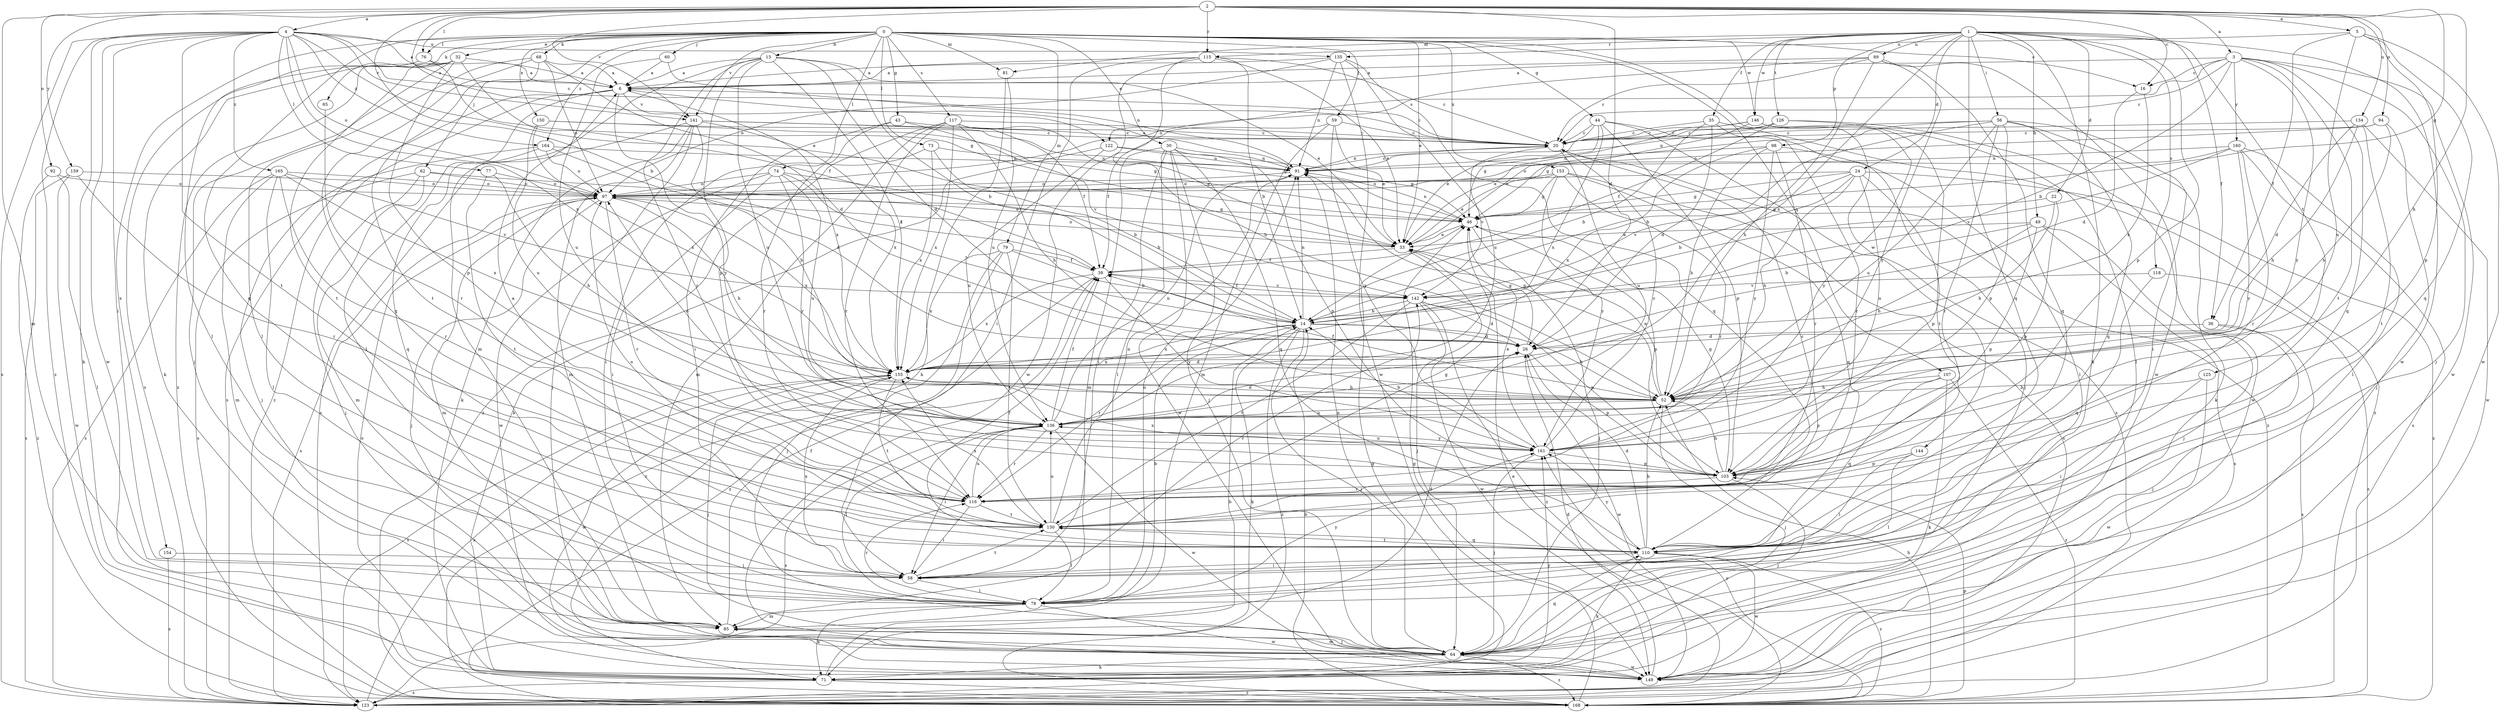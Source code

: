 strict digraph  {
0;
1;
2;
3;
4;
5;
6;
13;
14;
16;
20;
22;
24;
26;
30;
32;
33;
35;
36;
39;
43;
44;
46;
49;
52;
56;
58;
59;
60;
62;
64;
65;
68;
71;
73;
74;
76;
77;
78;
79;
81;
85;
89;
91;
92;
94;
97;
98;
103;
107;
110;
115;
116;
117;
118;
122;
123;
125;
126;
130;
134;
135;
136;
141;
142;
144;
146;
149;
150;
153;
154;
155;
159;
160;
161;
164;
165;
168;
0 -> 13  [label=b];
0 -> 16  [label=c];
0 -> 30  [label=e];
0 -> 32  [label=e];
0 -> 33  [label=e];
0 -> 43  [label=g];
0 -> 44  [label=g];
0 -> 59  [label=j];
0 -> 60  [label=j];
0 -> 62  [label=j];
0 -> 65  [label=k];
0 -> 68  [label=k];
0 -> 73  [label=l];
0 -> 74  [label=l];
0 -> 76  [label=l];
0 -> 79  [label=m];
0 -> 81  [label=m];
0 -> 107  [label=q];
0 -> 110  [label=q];
0 -> 117  [label=s];
0 -> 141  [label=v];
0 -> 144  [label=w];
0 -> 146  [label=w];
0 -> 150  [label=x];
0 -> 153  [label=x];
0 -> 154  [label=x];
0 -> 164  [label=z];
1 -> 22  [label=d];
1 -> 24  [label=d];
1 -> 35  [label=f];
1 -> 36  [label=f];
1 -> 49  [label=h];
1 -> 56  [label=i];
1 -> 71  [label=k];
1 -> 81  [label=m];
1 -> 89  [label=n];
1 -> 98  [label=p];
1 -> 103  [label=p];
1 -> 110  [label=q];
1 -> 115  [label=r];
1 -> 118  [label=s];
1 -> 125  [label=t];
1 -> 126  [label=t];
1 -> 146  [label=w];
1 -> 149  [label=w];
1 -> 155  [label=x];
2 -> 3  [label=a];
2 -> 4  [label=a];
2 -> 5  [label=a];
2 -> 14  [label=b];
2 -> 16  [label=c];
2 -> 26  [label=d];
2 -> 46  [label=g];
2 -> 52  [label=h];
2 -> 76  [label=l];
2 -> 85  [label=m];
2 -> 92  [label=o];
2 -> 94  [label=o];
2 -> 115  [label=r];
2 -> 122  [label=s];
2 -> 134  [label=u];
2 -> 141  [label=v];
2 -> 159  [label=y];
3 -> 6  [label=a];
3 -> 14  [label=b];
3 -> 16  [label=c];
3 -> 20  [label=c];
3 -> 64  [label=j];
3 -> 110  [label=q];
3 -> 122  [label=s];
3 -> 130  [label=t];
3 -> 149  [label=w];
3 -> 160  [label=y];
3 -> 161  [label=y];
4 -> 6  [label=a];
4 -> 20  [label=c];
4 -> 33  [label=e];
4 -> 58  [label=i];
4 -> 71  [label=k];
4 -> 77  [label=l];
4 -> 97  [label=o];
4 -> 123  [label=s];
4 -> 130  [label=t];
4 -> 135  [label=u];
4 -> 141  [label=v];
4 -> 149  [label=w];
4 -> 155  [label=x];
4 -> 164  [label=z];
4 -> 165  [label=z];
4 -> 168  [label=z];
5 -> 36  [label=f];
5 -> 103  [label=p];
5 -> 110  [label=q];
5 -> 135  [label=u];
5 -> 136  [label=u];
5 -> 149  [label=w];
6 -> 20  [label=c];
6 -> 78  [label=l];
6 -> 123  [label=s];
6 -> 141  [label=v];
6 -> 155  [label=x];
6 -> 161  [label=y];
6 -> 168  [label=z];
13 -> 6  [label=a];
13 -> 14  [label=b];
13 -> 26  [label=d];
13 -> 33  [label=e];
13 -> 85  [label=m];
13 -> 103  [label=p];
13 -> 116  [label=r];
13 -> 136  [label=u];
13 -> 155  [label=x];
14 -> 26  [label=d];
14 -> 52  [label=h];
14 -> 64  [label=j];
14 -> 71  [label=k];
14 -> 91  [label=n];
14 -> 116  [label=r];
14 -> 155  [label=x];
14 -> 168  [label=z];
16 -> 26  [label=d];
16 -> 155  [label=x];
20 -> 91  [label=n];
20 -> 136  [label=u];
20 -> 142  [label=v];
20 -> 168  [label=z];
22 -> 46  [label=g];
22 -> 52  [label=h];
22 -> 103  [label=p];
24 -> 14  [label=b];
24 -> 46  [label=g];
24 -> 52  [label=h];
24 -> 97  [label=o];
24 -> 103  [label=p];
24 -> 136  [label=u];
24 -> 142  [label=v];
24 -> 168  [label=z];
26 -> 46  [label=g];
26 -> 103  [label=p];
26 -> 149  [label=w];
26 -> 155  [label=x];
30 -> 58  [label=i];
30 -> 64  [label=j];
30 -> 78  [label=l];
30 -> 85  [label=m];
30 -> 91  [label=n];
30 -> 103  [label=p];
30 -> 110  [label=q];
30 -> 149  [label=w];
32 -> 6  [label=a];
32 -> 39  [label=f];
32 -> 64  [label=j];
32 -> 71  [label=k];
32 -> 103  [label=p];
32 -> 123  [label=s];
32 -> 130  [label=t];
32 -> 168  [label=z];
33 -> 39  [label=f];
33 -> 64  [label=j];
33 -> 97  [label=o];
35 -> 14  [label=b];
35 -> 20  [label=c];
35 -> 26  [label=d];
35 -> 116  [label=r];
35 -> 168  [label=z];
36 -> 26  [label=d];
36 -> 64  [label=j];
36 -> 123  [label=s];
39 -> 142  [label=v];
39 -> 155  [label=x];
39 -> 161  [label=y];
39 -> 168  [label=z];
43 -> 20  [label=c];
43 -> 58  [label=i];
43 -> 116  [label=r];
43 -> 142  [label=v];
44 -> 20  [label=c];
44 -> 33  [label=e];
44 -> 46  [label=g];
44 -> 64  [label=j];
44 -> 103  [label=p];
44 -> 123  [label=s];
44 -> 155  [label=x];
46 -> 33  [label=e];
46 -> 64  [label=j];
46 -> 91  [label=n];
46 -> 103  [label=p];
49 -> 14  [label=b];
49 -> 33  [label=e];
49 -> 52  [label=h];
49 -> 64  [label=j];
49 -> 103  [label=p];
49 -> 123  [label=s];
52 -> 33  [label=e];
52 -> 39  [label=f];
52 -> 64  [label=j];
52 -> 91  [label=n];
52 -> 136  [label=u];
56 -> 14  [label=b];
56 -> 20  [label=c];
56 -> 33  [label=e];
56 -> 58  [label=i];
56 -> 71  [label=k];
56 -> 103  [label=p];
56 -> 110  [label=q];
56 -> 116  [label=r];
56 -> 136  [label=u];
58 -> 78  [label=l];
58 -> 130  [label=t];
58 -> 142  [label=v];
58 -> 155  [label=x];
59 -> 20  [label=c];
59 -> 33  [label=e];
59 -> 39  [label=f];
59 -> 85  [label=m];
59 -> 161  [label=y];
60 -> 6  [label=a];
60 -> 91  [label=n];
60 -> 136  [label=u];
62 -> 33  [label=e];
62 -> 64  [label=j];
62 -> 85  [label=m];
62 -> 97  [label=o];
62 -> 123  [label=s];
64 -> 71  [label=k];
64 -> 85  [label=m];
64 -> 91  [label=n];
64 -> 110  [label=q];
64 -> 149  [label=w];
64 -> 168  [label=z];
65 -> 116  [label=r];
68 -> 6  [label=a];
68 -> 26  [label=d];
68 -> 78  [label=l];
68 -> 97  [label=o];
68 -> 110  [label=q];
68 -> 130  [label=t];
71 -> 14  [label=b];
71 -> 97  [label=o];
71 -> 123  [label=s];
71 -> 161  [label=y];
71 -> 168  [label=z];
73 -> 14  [label=b];
73 -> 58  [label=i];
73 -> 91  [label=n];
73 -> 155  [label=x];
74 -> 14  [label=b];
74 -> 39  [label=f];
74 -> 58  [label=i];
74 -> 97  [label=o];
74 -> 136  [label=u];
74 -> 149  [label=w];
74 -> 161  [label=y];
76 -> 6  [label=a];
76 -> 46  [label=g];
76 -> 78  [label=l];
77 -> 52  [label=h];
77 -> 97  [label=o];
77 -> 130  [label=t];
78 -> 14  [label=b];
78 -> 71  [label=k];
78 -> 85  [label=m];
78 -> 91  [label=n];
78 -> 116  [label=r];
78 -> 149  [label=w];
78 -> 161  [label=y];
79 -> 14  [label=b];
79 -> 39  [label=f];
79 -> 64  [label=j];
79 -> 130  [label=t];
79 -> 155  [label=x];
79 -> 168  [label=z];
81 -> 71  [label=k];
81 -> 136  [label=u];
85 -> 26  [label=d];
85 -> 39  [label=f];
85 -> 64  [label=j];
89 -> 6  [label=a];
89 -> 20  [label=c];
89 -> 52  [label=h];
89 -> 97  [label=o];
89 -> 110  [label=q];
89 -> 149  [label=w];
89 -> 161  [label=y];
91 -> 6  [label=a];
91 -> 20  [label=c];
91 -> 97  [label=o];
92 -> 78  [label=l];
92 -> 97  [label=o];
92 -> 168  [label=z];
94 -> 20  [label=c];
94 -> 52  [label=h];
94 -> 64  [label=j];
94 -> 97  [label=o];
97 -> 46  [label=g];
97 -> 52  [label=h];
97 -> 64  [label=j];
97 -> 85  [label=m];
97 -> 116  [label=r];
97 -> 123  [label=s];
97 -> 155  [label=x];
98 -> 52  [label=h];
98 -> 78  [label=l];
98 -> 91  [label=n];
98 -> 116  [label=r];
98 -> 155  [label=x];
98 -> 161  [label=y];
103 -> 46  [label=g];
103 -> 52  [label=h];
103 -> 64  [label=j];
103 -> 116  [label=r];
103 -> 155  [label=x];
107 -> 52  [label=h];
107 -> 71  [label=k];
107 -> 103  [label=p];
107 -> 110  [label=q];
107 -> 168  [label=z];
110 -> 26  [label=d];
110 -> 39  [label=f];
110 -> 52  [label=h];
110 -> 58  [label=i];
110 -> 71  [label=k];
110 -> 130  [label=t];
110 -> 149  [label=w];
110 -> 161  [label=y];
110 -> 168  [label=z];
115 -> 6  [label=a];
115 -> 14  [label=b];
115 -> 20  [label=c];
115 -> 33  [label=e];
115 -> 52  [label=h];
115 -> 58  [label=i];
115 -> 149  [label=w];
116 -> 6  [label=a];
116 -> 58  [label=i];
116 -> 130  [label=t];
116 -> 136  [label=u];
117 -> 20  [label=c];
117 -> 33  [label=e];
117 -> 39  [label=f];
117 -> 52  [label=h];
117 -> 85  [label=m];
117 -> 116  [label=r];
117 -> 155  [label=x];
117 -> 168  [label=z];
118 -> 110  [label=q];
118 -> 142  [label=v];
118 -> 168  [label=z];
122 -> 46  [label=g];
122 -> 71  [label=k];
122 -> 91  [label=n];
122 -> 136  [label=u];
123 -> 33  [label=e];
123 -> 46  [label=g];
123 -> 155  [label=x];
125 -> 52  [label=h];
125 -> 58  [label=i];
125 -> 149  [label=w];
126 -> 20  [label=c];
126 -> 39  [label=f];
126 -> 78  [label=l];
126 -> 91  [label=n];
126 -> 149  [label=w];
130 -> 20  [label=c];
130 -> 46  [label=g];
130 -> 78  [label=l];
130 -> 91  [label=n];
130 -> 97  [label=o];
130 -> 110  [label=q];
130 -> 136  [label=u];
130 -> 155  [label=x];
134 -> 20  [label=c];
134 -> 26  [label=d];
134 -> 52  [label=h];
134 -> 130  [label=t];
134 -> 149  [label=w];
135 -> 6  [label=a];
135 -> 91  [label=n];
135 -> 97  [label=o];
135 -> 110  [label=q];
135 -> 136  [label=u];
135 -> 149  [label=w];
136 -> 26  [label=d];
136 -> 39  [label=f];
136 -> 58  [label=i];
136 -> 78  [label=l];
136 -> 91  [label=n];
136 -> 97  [label=o];
136 -> 116  [label=r];
136 -> 123  [label=s];
136 -> 149  [label=w];
136 -> 161  [label=y];
141 -> 20  [label=c];
141 -> 46  [label=g];
141 -> 52  [label=h];
141 -> 64  [label=j];
141 -> 71  [label=k];
141 -> 85  [label=m];
141 -> 123  [label=s];
141 -> 155  [label=x];
142 -> 14  [label=b];
142 -> 26  [label=d];
142 -> 39  [label=f];
142 -> 103  [label=p];
142 -> 130  [label=t];
142 -> 149  [label=w];
142 -> 168  [label=z];
144 -> 58  [label=i];
144 -> 78  [label=l];
144 -> 103  [label=p];
146 -> 20  [label=c];
146 -> 33  [label=e];
146 -> 46  [label=g];
146 -> 130  [label=t];
146 -> 161  [label=y];
149 -> 26  [label=d];
150 -> 20  [label=c];
150 -> 46  [label=g];
150 -> 136  [label=u];
150 -> 155  [label=x];
153 -> 33  [label=e];
153 -> 46  [label=g];
153 -> 97  [label=o];
153 -> 110  [label=q];
153 -> 116  [label=r];
153 -> 123  [label=s];
153 -> 161  [label=y];
154 -> 58  [label=i];
154 -> 123  [label=s];
155 -> 26  [label=d];
155 -> 52  [label=h];
155 -> 64  [label=j];
155 -> 123  [label=s];
155 -> 130  [label=t];
155 -> 149  [label=w];
159 -> 97  [label=o];
159 -> 116  [label=r];
159 -> 123  [label=s];
159 -> 149  [label=w];
160 -> 78  [label=l];
160 -> 91  [label=n];
160 -> 97  [label=o];
160 -> 116  [label=r];
160 -> 123  [label=s];
160 -> 142  [label=v];
160 -> 161  [label=y];
161 -> 14  [label=b];
161 -> 20  [label=c];
161 -> 33  [label=e];
161 -> 64  [label=j];
161 -> 103  [label=p];
161 -> 136  [label=u];
164 -> 26  [label=d];
164 -> 64  [label=j];
164 -> 91  [label=n];
164 -> 97  [label=o];
164 -> 110  [label=q];
165 -> 78  [label=l];
165 -> 85  [label=m];
165 -> 97  [label=o];
165 -> 116  [label=r];
165 -> 123  [label=s];
165 -> 142  [label=v];
165 -> 155  [label=x];
168 -> 14  [label=b];
168 -> 46  [label=g];
168 -> 52  [label=h];
168 -> 103  [label=p];
168 -> 161  [label=y];
}
